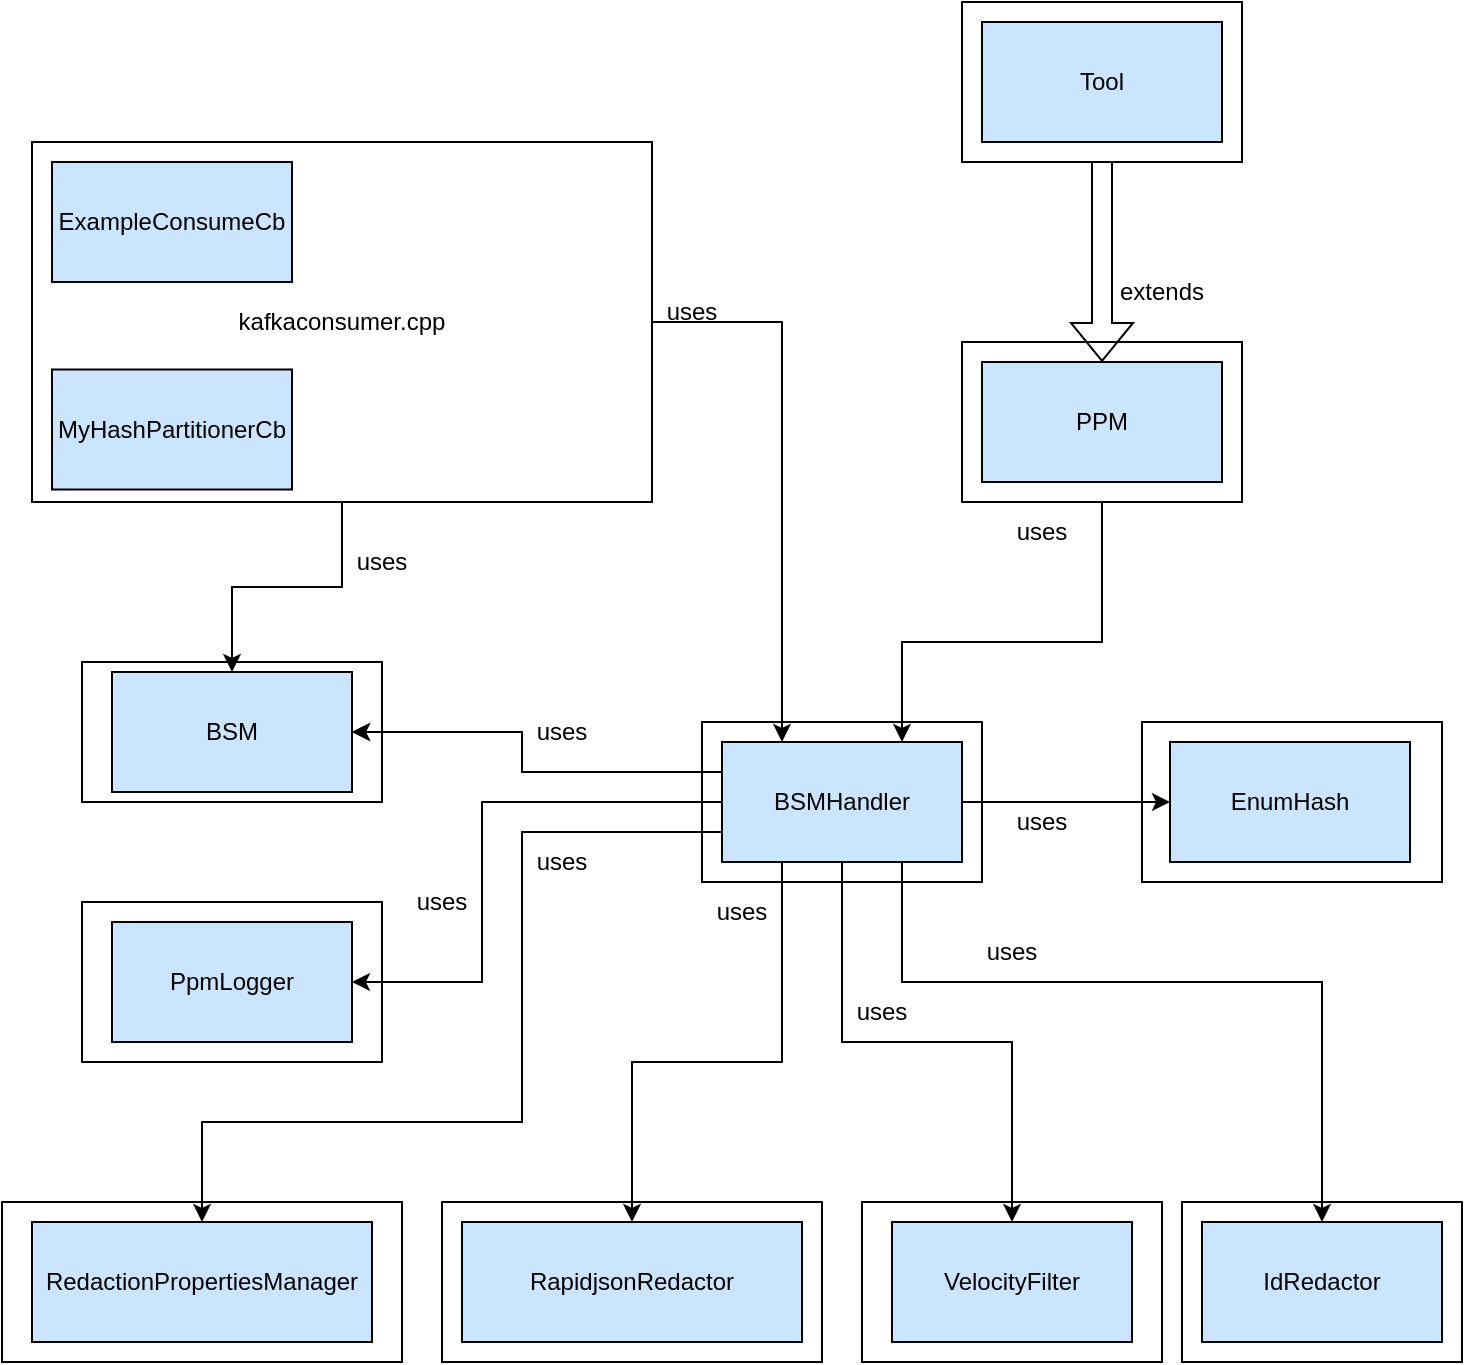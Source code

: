 <mxfile version="17.4.2" type="device"><diagram id="C5RBs43oDa-KdzZeNtuy" name="Page-1"><mxGraphModel dx="2105" dy="1818" grid="1" gridSize="10" guides="1" tooltips="1" connect="1" arrows="1" fold="1" page="1" pageScale="1" pageWidth="827" pageHeight="1169" math="0" shadow="0"><root><mxCell id="WIyWlLk6GJQsqaUBKTNV-0"/><mxCell id="WIyWlLk6GJQsqaUBKTNV-1" parent="WIyWlLk6GJQsqaUBKTNV-0"/><mxCell id="lCuf3g289bpmiVO6Gp3o-36" value="ppm.cpp" style="rounded=0;whiteSpace=wrap;html=1;" parent="WIyWlLk6GJQsqaUBKTNV-1" vertex="1"><mxGeometry x="200" y="160" width="140" height="80" as="geometry"/></mxCell><mxCell id="zS_A73YHeryDXm4ovtj7-1" value="" style="rounded=0;whiteSpace=wrap;html=1;" parent="WIyWlLk6GJQsqaUBKTNV-1" vertex="1"><mxGeometry x="-240" y="440" width="150" height="80" as="geometry"/></mxCell><mxCell id="dS7N8v4jMdwmEoVxIw2V-12" value="" style="rounded=0;whiteSpace=wrap;html=1;" parent="WIyWlLk6GJQsqaUBKTNV-1" vertex="1"><mxGeometry x="-240" y="320" width="150" height="70" as="geometry"/></mxCell><mxCell id="dS7N8v4jMdwmEoVxIw2V-11" value="" style="rounded=0;whiteSpace=wrap;html=1;" parent="WIyWlLk6GJQsqaUBKTNV-1" vertex="1"><mxGeometry x="-280" y="590" width="200" height="80" as="geometry"/></mxCell><mxCell id="dS7N8v4jMdwmEoVxIw2V-10" value="" style="rounded=0;whiteSpace=wrap;html=1;" parent="WIyWlLk6GJQsqaUBKTNV-1" vertex="1"><mxGeometry x="-60" y="590" width="190" height="80" as="geometry"/></mxCell><mxCell id="dS7N8v4jMdwmEoVxIw2V-9" value="" style="rounded=0;whiteSpace=wrap;html=1;" parent="WIyWlLk6GJQsqaUBKTNV-1" vertex="1"><mxGeometry x="310" y="590" width="140" height="80" as="geometry"/></mxCell><mxCell id="dS7N8v4jMdwmEoVxIw2V-8" value="" style="rounded=0;whiteSpace=wrap;html=1;" parent="WIyWlLk6GJQsqaUBKTNV-1" vertex="1"><mxGeometry x="290" y="350" width="150" height="80" as="geometry"/></mxCell><mxCell id="dS7N8v4jMdwmEoVxIw2V-6" value="" style="rounded=0;whiteSpace=wrap;html=1;" parent="WIyWlLk6GJQsqaUBKTNV-1" vertex="1"><mxGeometry x="150" y="590" width="150" height="80" as="geometry"/></mxCell><mxCell id="lCuf3g289bpmiVO6Gp3o-39" value="bsmHandler.cpp" style="rounded=0;whiteSpace=wrap;html=1;" parent="WIyWlLk6GJQsqaUBKTNV-1" vertex="1"><mxGeometry x="70" y="350" width="140" height="80" as="geometry"/></mxCell><mxCell id="t5sVX5FdL_pPP2_WbFXG-1" value="EnumHash" style="rounded=0;whiteSpace=wrap;html=1;fillColor=#CCE5FF;" parent="WIyWlLk6GJQsqaUBKTNV-1" vertex="1"><mxGeometry x="304" y="360" width="120" height="60" as="geometry"/></mxCell><mxCell id="t5sVX5FdL_pPP2_WbFXG-3" value="IdRedactor" style="rounded=0;whiteSpace=wrap;html=1;fillColor=#CCE5FF;" parent="WIyWlLk6GJQsqaUBKTNV-1" vertex="1"><mxGeometry x="320" y="600" width="120" height="60" as="geometry"/></mxCell><mxCell id="t5sVX5FdL_pPP2_WbFXG-4" value="VelocityFilter" style="rounded=0;whiteSpace=wrap;html=1;fillColor=#CCE5FF;" parent="WIyWlLk6GJQsqaUBKTNV-1" vertex="1"><mxGeometry x="165" y="600" width="120" height="60" as="geometry"/></mxCell><mxCell id="t5sVX5FdL_pPP2_WbFXG-5" value="BSM" style="rounded=0;whiteSpace=wrap;html=1;fillColor=#CCE5FF;" parent="WIyWlLk6GJQsqaUBKTNV-1" vertex="1"><mxGeometry x="-225" y="325" width="120" height="60" as="geometry"/></mxCell><mxCell id="lCuf3g289bpmiVO6Gp3o-2" style="edgeStyle=orthogonalEdgeStyle;rounded=0;orthogonalLoop=1;jettySize=auto;html=1;exitX=0.25;exitY=1;exitDx=0;exitDy=0;entryX=0.5;entryY=0;entryDx=0;entryDy=0;" parent="WIyWlLk6GJQsqaUBKTNV-1" source="t5sVX5FdL_pPP2_WbFXG-9" target="lCuf3g289bpmiVO6Gp3o-1" edge="1"><mxGeometry relative="1" as="geometry"><Array as="points"><mxPoint x="110" y="520"/><mxPoint x="35" y="520"/></Array></mxGeometry></mxCell><mxCell id="lCuf3g289bpmiVO6Gp3o-3" style="edgeStyle=orthogonalEdgeStyle;rounded=0;orthogonalLoop=1;jettySize=auto;html=1;exitX=0;exitY=0.25;exitDx=0;exitDy=0;" parent="WIyWlLk6GJQsqaUBKTNV-1" source="t5sVX5FdL_pPP2_WbFXG-9" target="t5sVX5FdL_pPP2_WbFXG-5" edge="1"><mxGeometry relative="1" as="geometry"><Array as="points"><mxPoint x="-20" y="375"/><mxPoint x="-20" y="355"/></Array></mxGeometry></mxCell><mxCell id="lCuf3g289bpmiVO6Gp3o-7" style="edgeStyle=orthogonalEdgeStyle;rounded=0;orthogonalLoop=1;jettySize=auto;html=1;exitX=0.5;exitY=1;exitDx=0;exitDy=0;" parent="WIyWlLk6GJQsqaUBKTNV-1" source="t5sVX5FdL_pPP2_WbFXG-9" target="t5sVX5FdL_pPP2_WbFXG-4" edge="1"><mxGeometry relative="1" as="geometry"/></mxCell><mxCell id="lCuf3g289bpmiVO6Gp3o-8" style="edgeStyle=orthogonalEdgeStyle;rounded=0;orthogonalLoop=1;jettySize=auto;html=1;exitX=0.75;exitY=1;exitDx=0;exitDy=0;entryX=0.5;entryY=0;entryDx=0;entryDy=0;" parent="WIyWlLk6GJQsqaUBKTNV-1" source="t5sVX5FdL_pPP2_WbFXG-9" target="t5sVX5FdL_pPP2_WbFXG-3" edge="1"><mxGeometry relative="1" as="geometry"><Array as="points"><mxPoint x="170" y="480"/><mxPoint x="380" y="480"/></Array><mxPoint x="480" y="550" as="targetPoint"/></mxGeometry></mxCell><mxCell id="lCuf3g289bpmiVO6Gp3o-11" style="edgeStyle=orthogonalEdgeStyle;rounded=0;orthogonalLoop=1;jettySize=auto;html=1;" parent="WIyWlLk6GJQsqaUBKTNV-1" source="t5sVX5FdL_pPP2_WbFXG-9" target="t5sVX5FdL_pPP2_WbFXG-1" edge="1"><mxGeometry relative="1" as="geometry"/></mxCell><mxCell id="zS_A73YHeryDXm4ovtj7-3" style="edgeStyle=orthogonalEdgeStyle;rounded=0;orthogonalLoop=1;jettySize=auto;html=1;exitX=0;exitY=0.5;exitDx=0;exitDy=0;entryX=1;entryY=0.5;entryDx=0;entryDy=0;" parent="WIyWlLk6GJQsqaUBKTNV-1" source="t5sVX5FdL_pPP2_WbFXG-9" target="zS_A73YHeryDXm4ovtj7-2" edge="1"><mxGeometry relative="1" as="geometry"><Array as="points"><mxPoint x="-40" y="390"/><mxPoint x="-40" y="480"/></Array></mxGeometry></mxCell><mxCell id="t5sVX5FdL_pPP2_WbFXG-9" value="BSMHandler" style="rounded=0;whiteSpace=wrap;html=1;fillColor=#CCE5FF;" parent="WIyWlLk6GJQsqaUBKTNV-1" vertex="1"><mxGeometry x="80" y="360" width="120" height="60" as="geometry"/></mxCell><mxCell id="lCuf3g289bpmiVO6Gp3o-31" style="edgeStyle=orthogonalEdgeStyle;rounded=0;orthogonalLoop=1;jettySize=auto;html=1;entryX=0.75;entryY=0;entryDx=0;entryDy=0;exitX=1;exitY=0;exitDx=0;exitDy=0;" parent="WIyWlLk6GJQsqaUBKTNV-1" source="lCuf3g289bpmiVO6Gp3o-13" target="t5sVX5FdL_pPP2_WbFXG-9" edge="1"><mxGeometry relative="1" as="geometry"><Array as="points"><mxPoint x="270" y="310"/><mxPoint x="170" y="310"/></Array></mxGeometry></mxCell><mxCell id="lCuf3g289bpmiVO6Gp3o-1" value="RapidjsonRedactor" style="rounded=0;whiteSpace=wrap;html=1;fillColor=#CCE5FF;" parent="WIyWlLk6GJQsqaUBKTNV-1" vertex="1"><mxGeometry x="-50" y="600" width="170" height="60" as="geometry"/></mxCell><mxCell id="lCuf3g289bpmiVO6Gp3o-33" style="edgeStyle=orthogonalEdgeStyle;rounded=0;orthogonalLoop=1;jettySize=auto;html=1;entryX=0.25;entryY=0;entryDx=0;entryDy=0;" parent="WIyWlLk6GJQsqaUBKTNV-1" source="lCuf3g289bpmiVO6Gp3o-4" target="t5sVX5FdL_pPP2_WbFXG-9" edge="1"><mxGeometry relative="1" as="geometry"/></mxCell><mxCell id="lCuf3g289bpmiVO6Gp3o-37" style="edgeStyle=orthogonalEdgeStyle;rounded=0;orthogonalLoop=1;jettySize=auto;html=1;" parent="WIyWlLk6GJQsqaUBKTNV-1" source="lCuf3g289bpmiVO6Gp3o-4" target="t5sVX5FdL_pPP2_WbFXG-5" edge="1"><mxGeometry relative="1" as="geometry"/></mxCell><mxCell id="lCuf3g289bpmiVO6Gp3o-4" value="kafkaconsumer.cpp" style="rounded=0;whiteSpace=wrap;html=1;" parent="WIyWlLk6GJQsqaUBKTNV-1" vertex="1"><mxGeometry x="-265" y="60" width="310" height="180" as="geometry"/></mxCell><mxCell id="lCuf3g289bpmiVO6Gp3o-12" value="extends" style="text;html=1;strokeColor=none;fillColor=none;align=center;verticalAlign=middle;whiteSpace=wrap;rounded=0;" parent="WIyWlLk6GJQsqaUBKTNV-1" vertex="1"><mxGeometry x="270" y="120" width="60" height="30" as="geometry"/></mxCell><mxCell id="lCuf3g289bpmiVO6Gp3o-13" value="uses" style="text;html=1;strokeColor=none;fillColor=none;align=center;verticalAlign=middle;whiteSpace=wrap;rounded=0;" parent="WIyWlLk6GJQsqaUBKTNV-1" vertex="1"><mxGeometry x="210" y="240" width="60" height="30" as="geometry"/></mxCell><mxCell id="zS_A73YHeryDXm4ovtj7-0" value="" style="edgeStyle=orthogonalEdgeStyle;rounded=0;orthogonalLoop=1;jettySize=auto;html=1;" parent="WIyWlLk6GJQsqaUBKTNV-1" source="lCuf3g289bpmiVO6Gp3o-15" target="t5sVX5FdL_pPP2_WbFXG-5" edge="1"><mxGeometry relative="1" as="geometry"/></mxCell><mxCell id="lCuf3g289bpmiVO6Gp3o-15" value="uses" style="text;html=1;strokeColor=none;fillColor=none;align=center;verticalAlign=middle;whiteSpace=wrap;rounded=0;" parent="WIyWlLk6GJQsqaUBKTNV-1" vertex="1"><mxGeometry x="-30" y="340" width="60" height="30" as="geometry"/></mxCell><mxCell id="lCuf3g289bpmiVO6Gp3o-16" value="uses" style="text;html=1;strokeColor=none;fillColor=none;align=center;verticalAlign=middle;whiteSpace=wrap;rounded=0;" parent="WIyWlLk6GJQsqaUBKTNV-1" vertex="1"><mxGeometry x="60" y="430" width="60" height="30" as="geometry"/></mxCell><mxCell id="lCuf3g289bpmiVO6Gp3o-17" value="uses" style="text;html=1;strokeColor=none;fillColor=none;align=center;verticalAlign=middle;whiteSpace=wrap;rounded=0;" parent="WIyWlLk6GJQsqaUBKTNV-1" vertex="1"><mxGeometry x="195" y="450" width="60" height="30" as="geometry"/></mxCell><mxCell id="lCuf3g289bpmiVO6Gp3o-18" value="uses" style="text;html=1;strokeColor=none;fillColor=none;align=center;verticalAlign=middle;whiteSpace=wrap;rounded=0;" parent="WIyWlLk6GJQsqaUBKTNV-1" vertex="1"><mxGeometry x="210" y="385" width="60" height="30" as="geometry"/></mxCell><mxCell id="lCuf3g289bpmiVO6Gp3o-19" value="uses" style="text;html=1;strokeColor=none;fillColor=none;align=center;verticalAlign=middle;whiteSpace=wrap;rounded=0;" parent="WIyWlLk6GJQsqaUBKTNV-1" vertex="1"><mxGeometry x="130" y="480" width="60" height="30" as="geometry"/></mxCell><mxCell id="lCuf3g289bpmiVO6Gp3o-24" value="ExampleConsumeCb" style="rounded=0;whiteSpace=wrap;html=1;fillColor=#CCE5FF;" parent="WIyWlLk6GJQsqaUBKTNV-1" vertex="1"><mxGeometry x="-255" y="70" width="120" height="60" as="geometry"/></mxCell><mxCell id="lCuf3g289bpmiVO6Gp3o-27" value="MyHashPartitionerCb" style="rounded=0;whiteSpace=wrap;html=1;fillColor=#CCE5FF;" parent="WIyWlLk6GJQsqaUBKTNV-1" vertex="1"><mxGeometry x="-255" y="173.75" width="120" height="60" as="geometry"/></mxCell><mxCell id="-AC5FPD5q0tVlcpqHxXj-0" value="uses" style="text;html=1;strokeColor=none;fillColor=none;align=center;verticalAlign=middle;whiteSpace=wrap;rounded=0;" parent="WIyWlLk6GJQsqaUBKTNV-1" vertex="1"><mxGeometry x="35" y="130" width="60" height="30" as="geometry"/></mxCell><mxCell id="-AC5FPD5q0tVlcpqHxXj-1" value="uses" style="text;html=1;strokeColor=none;fillColor=none;align=center;verticalAlign=middle;whiteSpace=wrap;rounded=0;" parent="WIyWlLk6GJQsqaUBKTNV-1" vertex="1"><mxGeometry x="-120" y="255" width="60" height="30" as="geometry"/></mxCell><mxCell id="lCuf3g289bpmiVO6Gp3o-10" style="edgeStyle=orthogonalEdgeStyle;rounded=0;orthogonalLoop=1;jettySize=auto;html=1;shape=flexArrow;" parent="WIyWlLk6GJQsqaUBKTNV-1" source="t5sVX5FdL_pPP2_WbFXG-18" target="t5sVX5FdL_pPP2_WbFXG-14" edge="1"><mxGeometry relative="1" as="geometry"/></mxCell><mxCell id="dS7N8v4jMdwmEoVxIw2V-2" value="RedactionPropertiesManager" style="rounded=0;whiteSpace=wrap;html=1;fillColor=#CCE5FF;" parent="WIyWlLk6GJQsqaUBKTNV-1" vertex="1"><mxGeometry x="-265" y="600" width="170" height="60" as="geometry"/></mxCell><mxCell id="dS7N8v4jMdwmEoVxIw2V-4" value="uses" style="text;html=1;strokeColor=none;fillColor=none;align=center;verticalAlign=middle;whiteSpace=wrap;rounded=0;" parent="WIyWlLk6GJQsqaUBKTNV-1" vertex="1"><mxGeometry x="-30" y="405" width="60" height="30" as="geometry"/></mxCell><mxCell id="dS7N8v4jMdwmEoVxIw2V-3" style="edgeStyle=orthogonalEdgeStyle;rounded=0;orthogonalLoop=1;jettySize=auto;html=1;exitX=0;exitY=0.75;exitDx=0;exitDy=0;" parent="WIyWlLk6GJQsqaUBKTNV-1" source="t5sVX5FdL_pPP2_WbFXG-9" target="dS7N8v4jMdwmEoVxIw2V-2" edge="1"><mxGeometry relative="1" as="geometry"><Array as="points"><mxPoint x="-20" y="405"/><mxPoint x="-20" y="550"/><mxPoint x="-180" y="550"/></Array></mxGeometry></mxCell><mxCell id="zS_A73YHeryDXm4ovtj7-2" value="PpmLogger" style="rounded=0;whiteSpace=wrap;html=1;fillColor=#CCE5FF;" parent="WIyWlLk6GJQsqaUBKTNV-1" vertex="1"><mxGeometry x="-225" y="450" width="120" height="60" as="geometry"/></mxCell><mxCell id="zS_A73YHeryDXm4ovtj7-4" value="uses" style="text;html=1;strokeColor=none;fillColor=none;align=center;verticalAlign=middle;whiteSpace=wrap;rounded=0;" parent="WIyWlLk6GJQsqaUBKTNV-1" vertex="1"><mxGeometry x="-90" y="425" width="60" height="30" as="geometry"/></mxCell><mxCell id="t5sVX5FdL_pPP2_WbFXG-14" value="PPM" style="rounded=0;whiteSpace=wrap;html=1;fillColor=#CCE5FF;" parent="WIyWlLk6GJQsqaUBKTNV-1" vertex="1"><mxGeometry x="210" y="170" width="120" height="60" as="geometry"/></mxCell><mxCell id="lCuf3g289bpmiVO6Gp3o-34" value="tool.cpp" style="rounded=0;whiteSpace=wrap;html=1;" parent="WIyWlLk6GJQsqaUBKTNV-1" vertex="1"><mxGeometry x="200" y="-10" width="140" height="80" as="geometry"/></mxCell><mxCell id="t5sVX5FdL_pPP2_WbFXG-18" value="Tool" style="rounded=0;whiteSpace=wrap;html=1;fillColor=#CCE5FF;" parent="WIyWlLk6GJQsqaUBKTNV-1" vertex="1"><mxGeometry x="210" width="120" height="60" as="geometry"/></mxCell></root></mxGraphModel></diagram></mxfile>